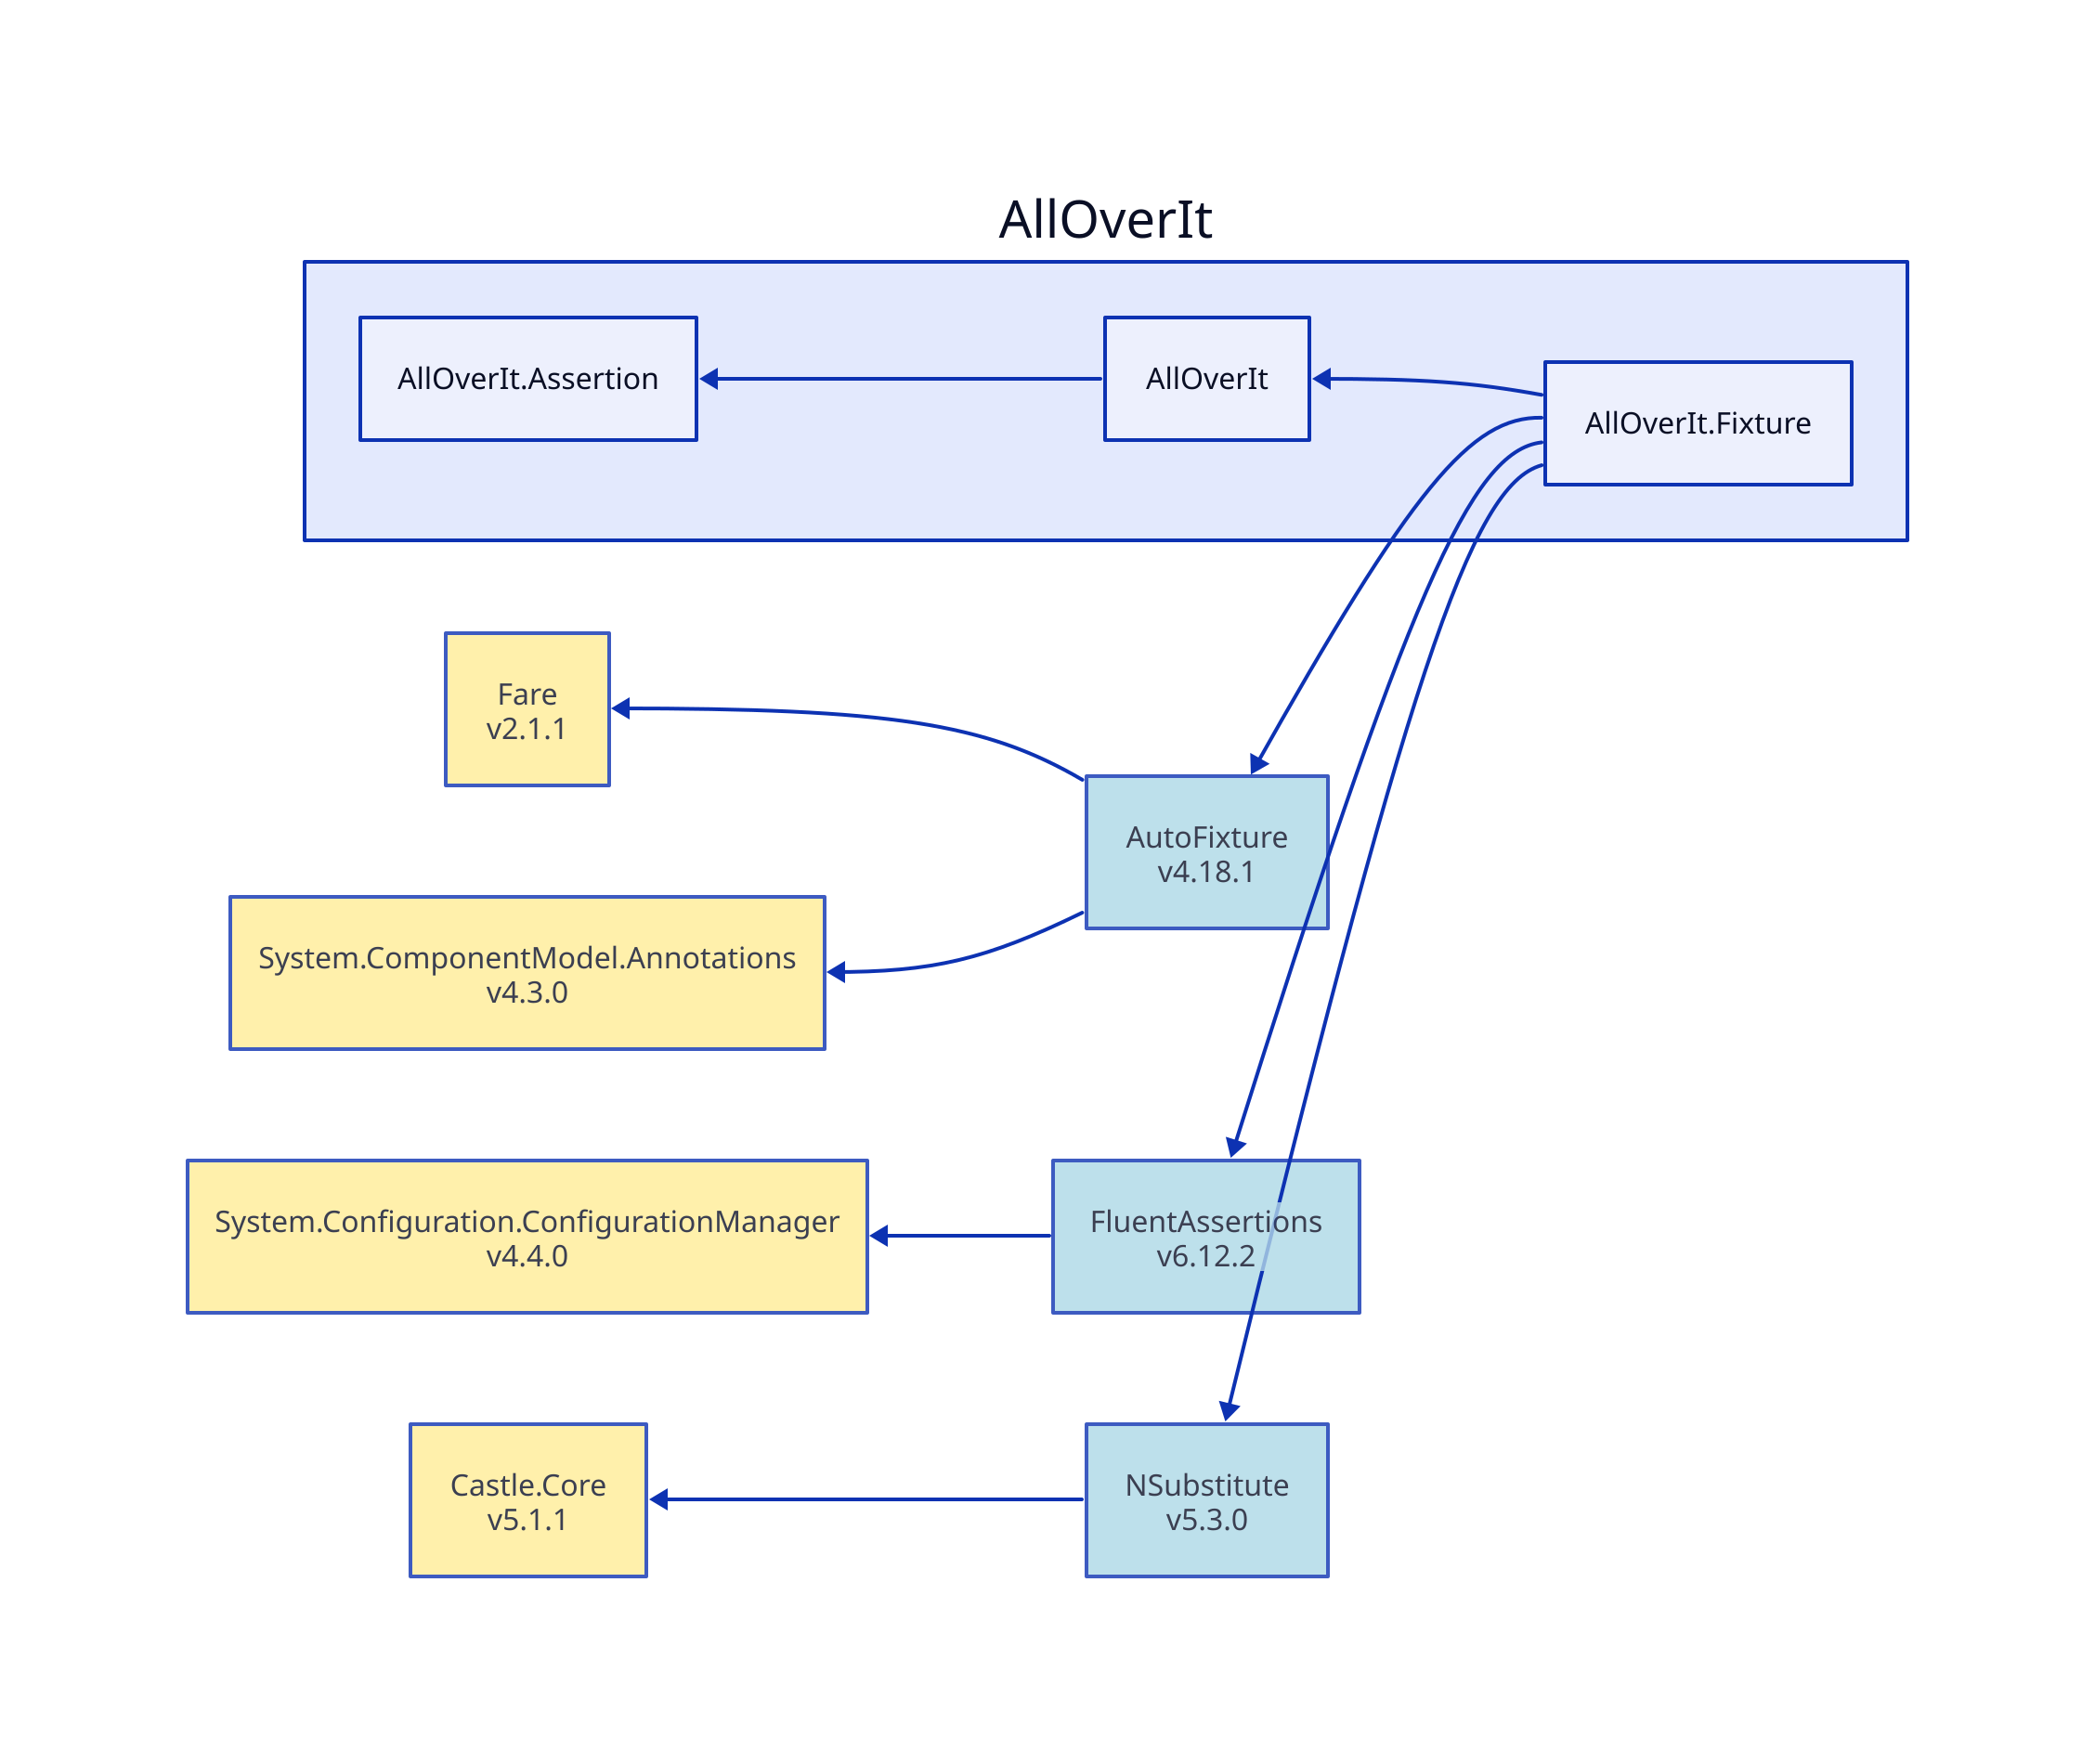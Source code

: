 direction: left

aoi: AllOverIt
aoi.alloverit-fixture: AllOverIt.Fixture
autofixture_4-18-1: AutoFixture\nv4.18.1
autofixture_4-18-1.style.fill: "#ADD8E6"
autofixture_4-18-1.style.opacity: 0.8
fare_2-1-1: Fare\nv2.1.1
fare_2-1-1.style.fill: "#FFEC96"
fare_2-1-1.style.opacity: 0.8
fare_2-1-1 <- autofixture_4-18-1
system-componentmodel-annotations_4-3-0: System.ComponentModel.Annotations\nv4.3.0
system-componentmodel-annotations_4-3-0.style.fill: "#FFEC96"
system-componentmodel-annotations_4-3-0.style.opacity: 0.8
system-componentmodel-annotations_4-3-0 <- autofixture_4-18-1
autofixture_4-18-1 <- aoi.alloverit-fixture
fluentassertions_6-12-2: FluentAssertions\nv6.12.2
fluentassertions_6-12-2.style.fill: "#ADD8E6"
fluentassertions_6-12-2.style.opacity: 0.8
system-configuration-configurationmanager_4-4-0: System.Configuration.ConfigurationManager\nv4.4.0
system-configuration-configurationmanager_4-4-0.style.fill: "#FFEC96"
system-configuration-configurationmanager_4-4-0.style.opacity: 0.8
system-configuration-configurationmanager_4-4-0 <- fluentassertions_6-12-2
fluentassertions_6-12-2 <- aoi.alloverit-fixture
nsubstitute_5-3-0: NSubstitute\nv5.3.0
nsubstitute_5-3-0.style.fill: "#ADD8E6"
nsubstitute_5-3-0.style.opacity: 0.8
castle-core_5-1-1: Castle.Core\nv5.1.1
castle-core_5-1-1.style.fill: "#FFEC96"
castle-core_5-1-1.style.opacity: 0.8
castle-core_5-1-1 <- nsubstitute_5-3-0
nsubstitute_5-3-0 <- aoi.alloverit-fixture
aoi.alloverit: AllOverIt
aoi.alloverit-assertion: AllOverIt.Assertion
aoi.alloverit-assertion <- aoi.alloverit
aoi.alloverit <- aoi.alloverit-fixture
